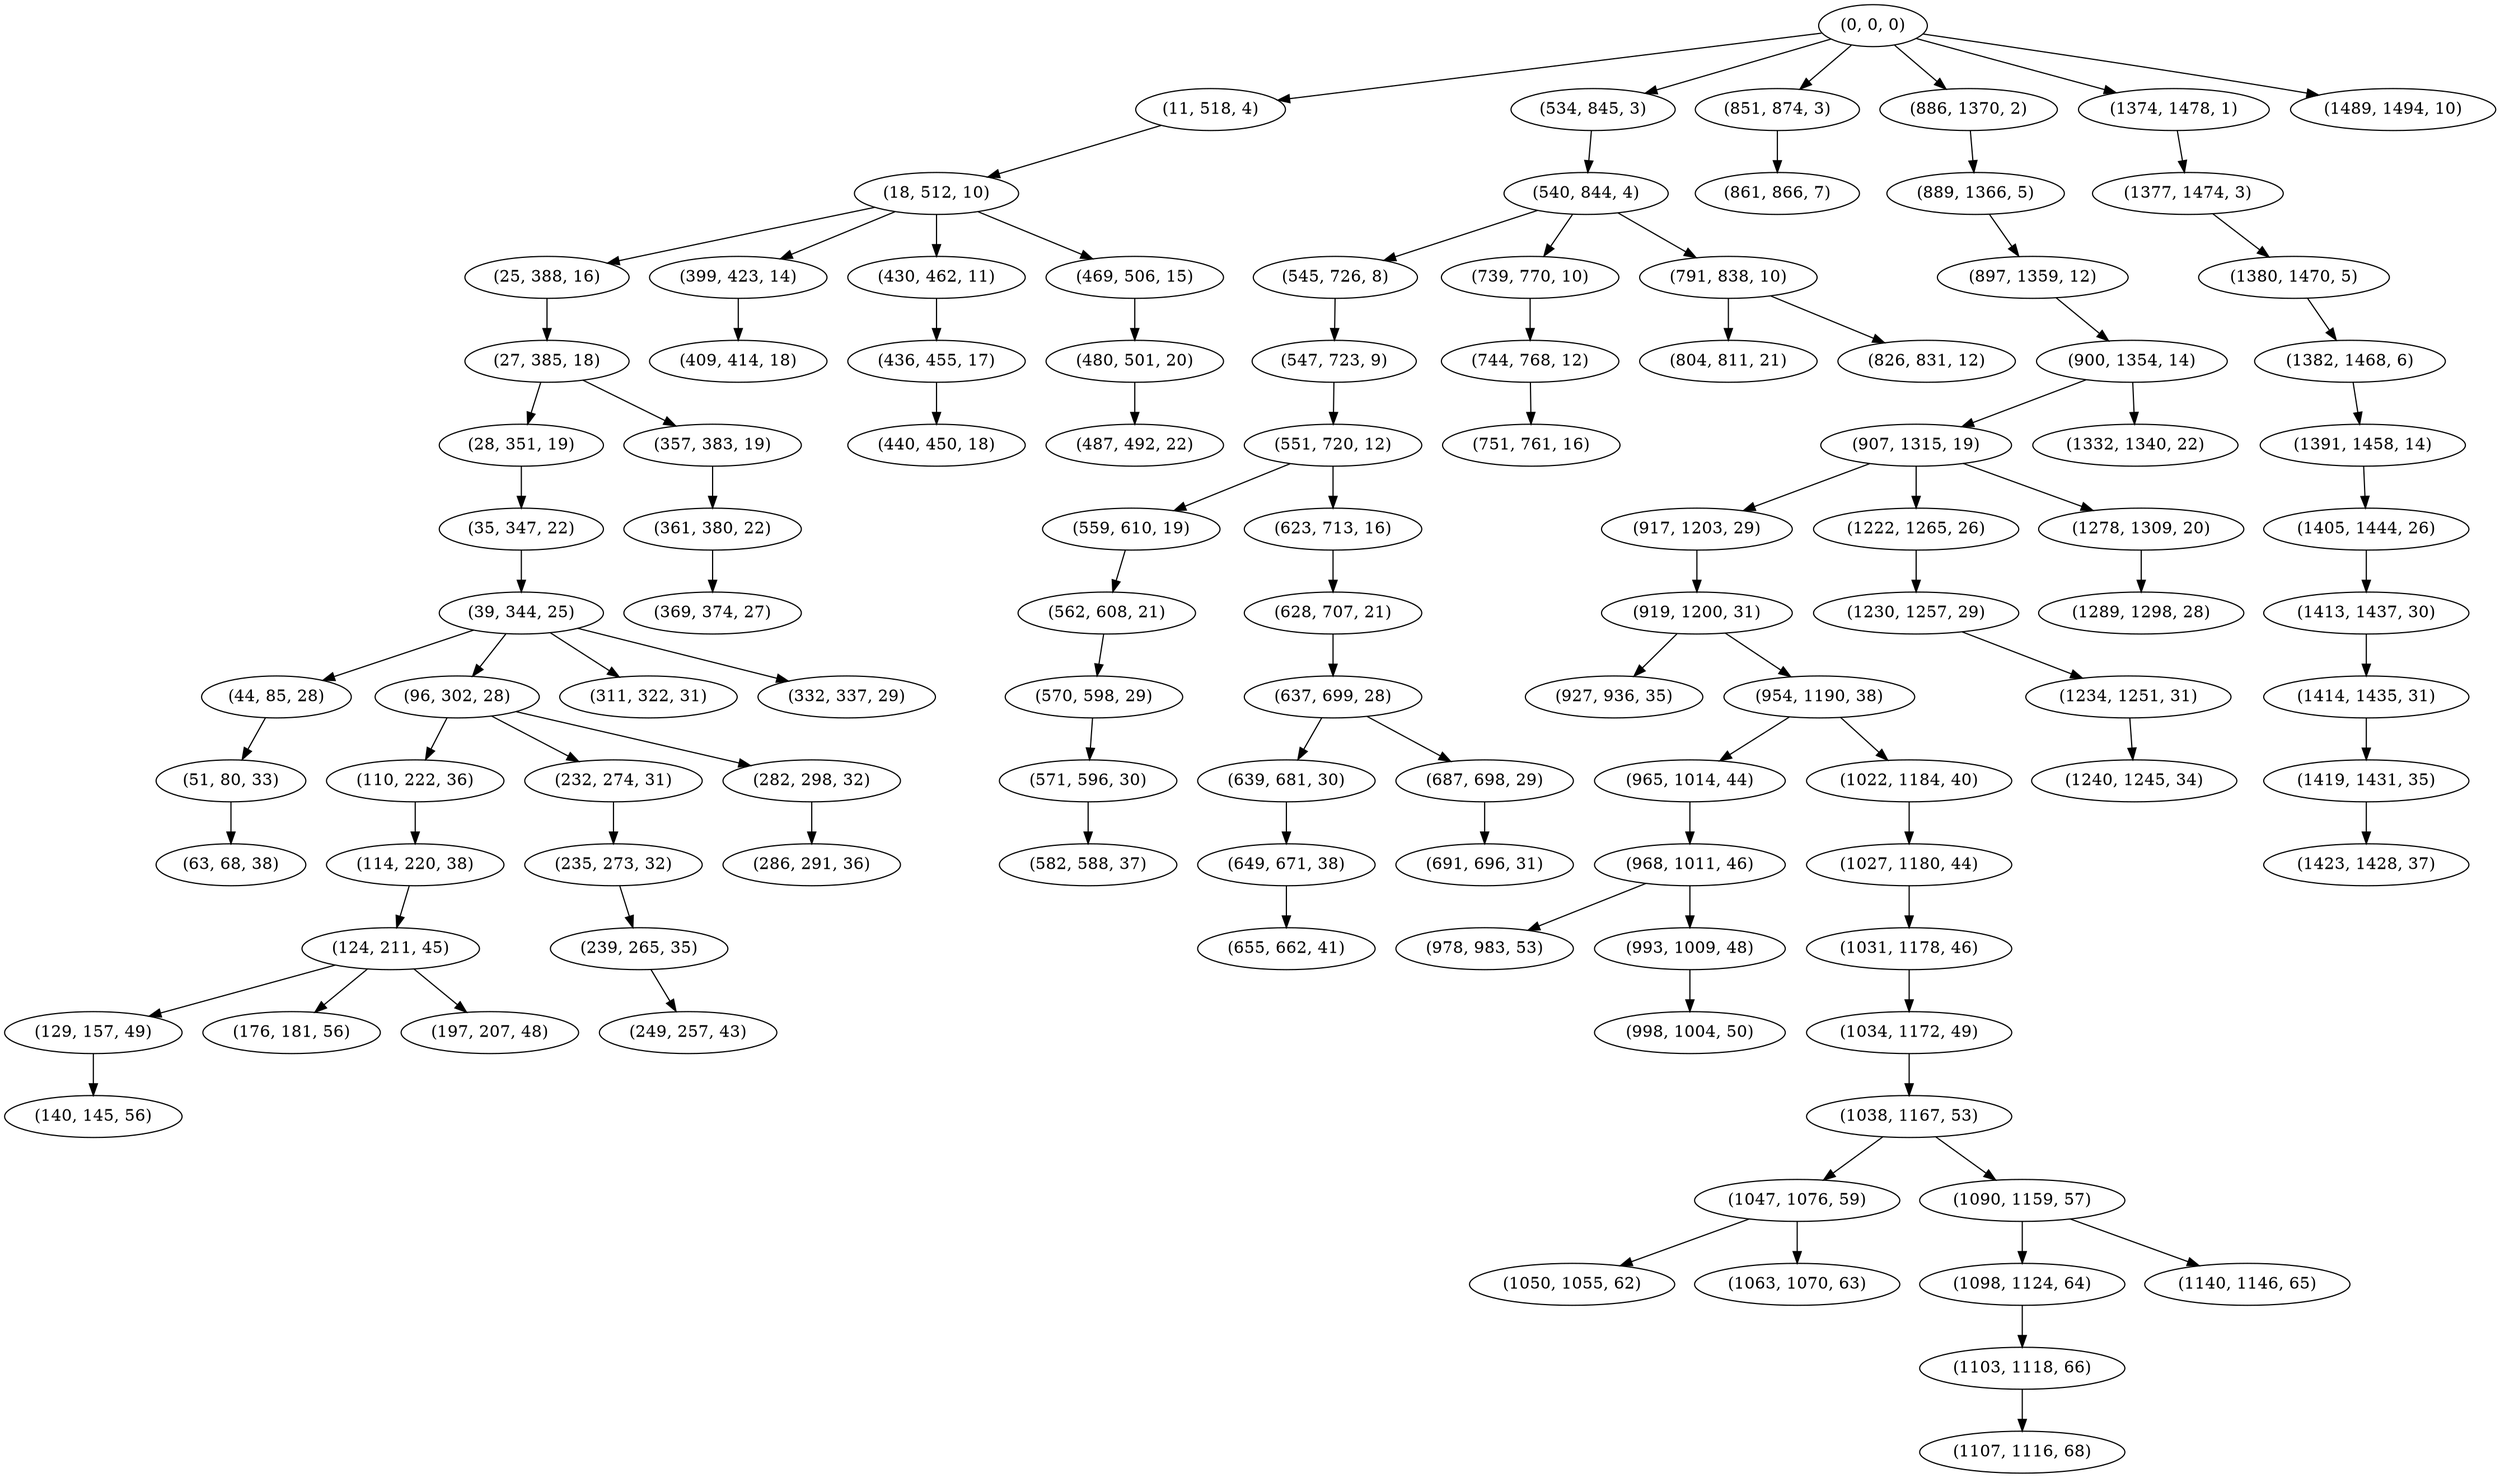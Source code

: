 digraph tree {
    "(0, 0, 0)";
    "(11, 518, 4)";
    "(18, 512, 10)";
    "(25, 388, 16)";
    "(27, 385, 18)";
    "(28, 351, 19)";
    "(35, 347, 22)";
    "(39, 344, 25)";
    "(44, 85, 28)";
    "(51, 80, 33)";
    "(63, 68, 38)";
    "(96, 302, 28)";
    "(110, 222, 36)";
    "(114, 220, 38)";
    "(124, 211, 45)";
    "(129, 157, 49)";
    "(140, 145, 56)";
    "(176, 181, 56)";
    "(197, 207, 48)";
    "(232, 274, 31)";
    "(235, 273, 32)";
    "(239, 265, 35)";
    "(249, 257, 43)";
    "(282, 298, 32)";
    "(286, 291, 36)";
    "(311, 322, 31)";
    "(332, 337, 29)";
    "(357, 383, 19)";
    "(361, 380, 22)";
    "(369, 374, 27)";
    "(399, 423, 14)";
    "(409, 414, 18)";
    "(430, 462, 11)";
    "(436, 455, 17)";
    "(440, 450, 18)";
    "(469, 506, 15)";
    "(480, 501, 20)";
    "(487, 492, 22)";
    "(534, 845, 3)";
    "(540, 844, 4)";
    "(545, 726, 8)";
    "(547, 723, 9)";
    "(551, 720, 12)";
    "(559, 610, 19)";
    "(562, 608, 21)";
    "(570, 598, 29)";
    "(571, 596, 30)";
    "(582, 588, 37)";
    "(623, 713, 16)";
    "(628, 707, 21)";
    "(637, 699, 28)";
    "(639, 681, 30)";
    "(649, 671, 38)";
    "(655, 662, 41)";
    "(687, 698, 29)";
    "(691, 696, 31)";
    "(739, 770, 10)";
    "(744, 768, 12)";
    "(751, 761, 16)";
    "(791, 838, 10)";
    "(804, 811, 21)";
    "(826, 831, 12)";
    "(851, 874, 3)";
    "(861, 866, 7)";
    "(886, 1370, 2)";
    "(889, 1366, 5)";
    "(897, 1359, 12)";
    "(900, 1354, 14)";
    "(907, 1315, 19)";
    "(917, 1203, 29)";
    "(919, 1200, 31)";
    "(927, 936, 35)";
    "(954, 1190, 38)";
    "(965, 1014, 44)";
    "(968, 1011, 46)";
    "(978, 983, 53)";
    "(993, 1009, 48)";
    "(998, 1004, 50)";
    "(1022, 1184, 40)";
    "(1027, 1180, 44)";
    "(1031, 1178, 46)";
    "(1034, 1172, 49)";
    "(1038, 1167, 53)";
    "(1047, 1076, 59)";
    "(1050, 1055, 62)";
    "(1063, 1070, 63)";
    "(1090, 1159, 57)";
    "(1098, 1124, 64)";
    "(1103, 1118, 66)";
    "(1107, 1116, 68)";
    "(1140, 1146, 65)";
    "(1222, 1265, 26)";
    "(1230, 1257, 29)";
    "(1234, 1251, 31)";
    "(1240, 1245, 34)";
    "(1278, 1309, 20)";
    "(1289, 1298, 28)";
    "(1332, 1340, 22)";
    "(1374, 1478, 1)";
    "(1377, 1474, 3)";
    "(1380, 1470, 5)";
    "(1382, 1468, 6)";
    "(1391, 1458, 14)";
    "(1405, 1444, 26)";
    "(1413, 1437, 30)";
    "(1414, 1435, 31)";
    "(1419, 1431, 35)";
    "(1423, 1428, 37)";
    "(1489, 1494, 10)";
    "(0, 0, 0)" -> "(11, 518, 4)";
    "(0, 0, 0)" -> "(534, 845, 3)";
    "(0, 0, 0)" -> "(851, 874, 3)";
    "(0, 0, 0)" -> "(886, 1370, 2)";
    "(0, 0, 0)" -> "(1374, 1478, 1)";
    "(0, 0, 0)" -> "(1489, 1494, 10)";
    "(11, 518, 4)" -> "(18, 512, 10)";
    "(18, 512, 10)" -> "(25, 388, 16)";
    "(18, 512, 10)" -> "(399, 423, 14)";
    "(18, 512, 10)" -> "(430, 462, 11)";
    "(18, 512, 10)" -> "(469, 506, 15)";
    "(25, 388, 16)" -> "(27, 385, 18)";
    "(27, 385, 18)" -> "(28, 351, 19)";
    "(27, 385, 18)" -> "(357, 383, 19)";
    "(28, 351, 19)" -> "(35, 347, 22)";
    "(35, 347, 22)" -> "(39, 344, 25)";
    "(39, 344, 25)" -> "(44, 85, 28)";
    "(39, 344, 25)" -> "(96, 302, 28)";
    "(39, 344, 25)" -> "(311, 322, 31)";
    "(39, 344, 25)" -> "(332, 337, 29)";
    "(44, 85, 28)" -> "(51, 80, 33)";
    "(51, 80, 33)" -> "(63, 68, 38)";
    "(96, 302, 28)" -> "(110, 222, 36)";
    "(96, 302, 28)" -> "(232, 274, 31)";
    "(96, 302, 28)" -> "(282, 298, 32)";
    "(110, 222, 36)" -> "(114, 220, 38)";
    "(114, 220, 38)" -> "(124, 211, 45)";
    "(124, 211, 45)" -> "(129, 157, 49)";
    "(124, 211, 45)" -> "(176, 181, 56)";
    "(124, 211, 45)" -> "(197, 207, 48)";
    "(129, 157, 49)" -> "(140, 145, 56)";
    "(232, 274, 31)" -> "(235, 273, 32)";
    "(235, 273, 32)" -> "(239, 265, 35)";
    "(239, 265, 35)" -> "(249, 257, 43)";
    "(282, 298, 32)" -> "(286, 291, 36)";
    "(357, 383, 19)" -> "(361, 380, 22)";
    "(361, 380, 22)" -> "(369, 374, 27)";
    "(399, 423, 14)" -> "(409, 414, 18)";
    "(430, 462, 11)" -> "(436, 455, 17)";
    "(436, 455, 17)" -> "(440, 450, 18)";
    "(469, 506, 15)" -> "(480, 501, 20)";
    "(480, 501, 20)" -> "(487, 492, 22)";
    "(534, 845, 3)" -> "(540, 844, 4)";
    "(540, 844, 4)" -> "(545, 726, 8)";
    "(540, 844, 4)" -> "(739, 770, 10)";
    "(540, 844, 4)" -> "(791, 838, 10)";
    "(545, 726, 8)" -> "(547, 723, 9)";
    "(547, 723, 9)" -> "(551, 720, 12)";
    "(551, 720, 12)" -> "(559, 610, 19)";
    "(551, 720, 12)" -> "(623, 713, 16)";
    "(559, 610, 19)" -> "(562, 608, 21)";
    "(562, 608, 21)" -> "(570, 598, 29)";
    "(570, 598, 29)" -> "(571, 596, 30)";
    "(571, 596, 30)" -> "(582, 588, 37)";
    "(623, 713, 16)" -> "(628, 707, 21)";
    "(628, 707, 21)" -> "(637, 699, 28)";
    "(637, 699, 28)" -> "(639, 681, 30)";
    "(637, 699, 28)" -> "(687, 698, 29)";
    "(639, 681, 30)" -> "(649, 671, 38)";
    "(649, 671, 38)" -> "(655, 662, 41)";
    "(687, 698, 29)" -> "(691, 696, 31)";
    "(739, 770, 10)" -> "(744, 768, 12)";
    "(744, 768, 12)" -> "(751, 761, 16)";
    "(791, 838, 10)" -> "(804, 811, 21)";
    "(791, 838, 10)" -> "(826, 831, 12)";
    "(851, 874, 3)" -> "(861, 866, 7)";
    "(886, 1370, 2)" -> "(889, 1366, 5)";
    "(889, 1366, 5)" -> "(897, 1359, 12)";
    "(897, 1359, 12)" -> "(900, 1354, 14)";
    "(900, 1354, 14)" -> "(907, 1315, 19)";
    "(900, 1354, 14)" -> "(1332, 1340, 22)";
    "(907, 1315, 19)" -> "(917, 1203, 29)";
    "(907, 1315, 19)" -> "(1222, 1265, 26)";
    "(907, 1315, 19)" -> "(1278, 1309, 20)";
    "(917, 1203, 29)" -> "(919, 1200, 31)";
    "(919, 1200, 31)" -> "(927, 936, 35)";
    "(919, 1200, 31)" -> "(954, 1190, 38)";
    "(954, 1190, 38)" -> "(965, 1014, 44)";
    "(954, 1190, 38)" -> "(1022, 1184, 40)";
    "(965, 1014, 44)" -> "(968, 1011, 46)";
    "(968, 1011, 46)" -> "(978, 983, 53)";
    "(968, 1011, 46)" -> "(993, 1009, 48)";
    "(993, 1009, 48)" -> "(998, 1004, 50)";
    "(1022, 1184, 40)" -> "(1027, 1180, 44)";
    "(1027, 1180, 44)" -> "(1031, 1178, 46)";
    "(1031, 1178, 46)" -> "(1034, 1172, 49)";
    "(1034, 1172, 49)" -> "(1038, 1167, 53)";
    "(1038, 1167, 53)" -> "(1047, 1076, 59)";
    "(1038, 1167, 53)" -> "(1090, 1159, 57)";
    "(1047, 1076, 59)" -> "(1050, 1055, 62)";
    "(1047, 1076, 59)" -> "(1063, 1070, 63)";
    "(1090, 1159, 57)" -> "(1098, 1124, 64)";
    "(1090, 1159, 57)" -> "(1140, 1146, 65)";
    "(1098, 1124, 64)" -> "(1103, 1118, 66)";
    "(1103, 1118, 66)" -> "(1107, 1116, 68)";
    "(1222, 1265, 26)" -> "(1230, 1257, 29)";
    "(1230, 1257, 29)" -> "(1234, 1251, 31)";
    "(1234, 1251, 31)" -> "(1240, 1245, 34)";
    "(1278, 1309, 20)" -> "(1289, 1298, 28)";
    "(1374, 1478, 1)" -> "(1377, 1474, 3)";
    "(1377, 1474, 3)" -> "(1380, 1470, 5)";
    "(1380, 1470, 5)" -> "(1382, 1468, 6)";
    "(1382, 1468, 6)" -> "(1391, 1458, 14)";
    "(1391, 1458, 14)" -> "(1405, 1444, 26)";
    "(1405, 1444, 26)" -> "(1413, 1437, 30)";
    "(1413, 1437, 30)" -> "(1414, 1435, 31)";
    "(1414, 1435, 31)" -> "(1419, 1431, 35)";
    "(1419, 1431, 35)" -> "(1423, 1428, 37)";
}
